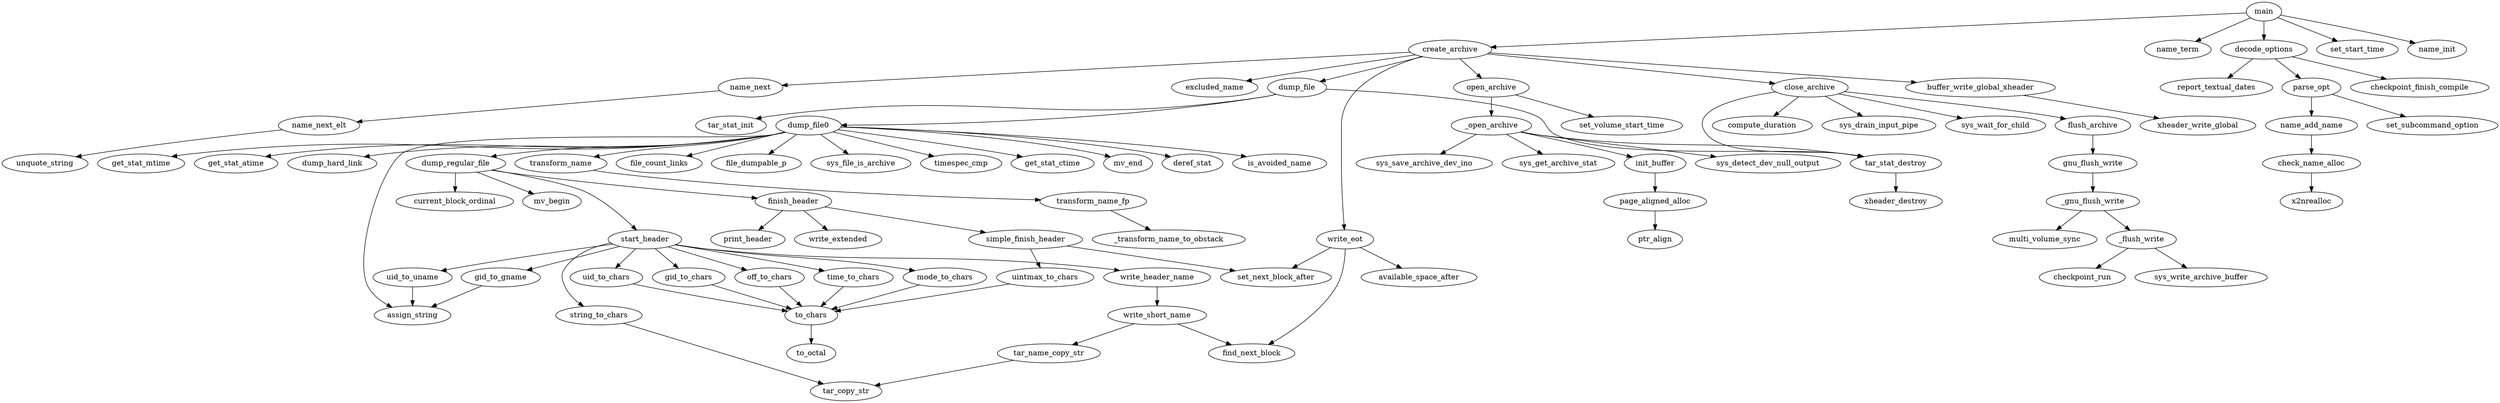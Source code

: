 strict digraph  {
	create_archive -> excluded_name;
	create_archive -> close_archive;
	create_archive -> write_eot;
	create_archive -> open_archive;
	create_archive -> name_next;
	create_archive -> dump_file;
	create_archive -> buffer_write_global_xheader;
	uintmax_to_chars -> to_chars;
	tar_stat_destroy -> xheader_destroy;
	close_archive -> tar_stat_destroy;
	close_archive -> compute_duration;
	close_archive -> sys_drain_input_pipe;
	close_archive -> flush_archive;
	close_archive -> sys_wait_for_child;
	string_to_chars -> tar_copy_str;
	start_header -> string_to_chars;
	start_header -> write_header_name;
	start_header -> off_to_chars;
	start_header -> time_to_chars;
	start_header -> mode_to_chars;
	start_header -> uid_to_chars;
	start_header -> uid_to_uname;
	start_header -> gid_to_chars;
	start_header -> gid_to_gname;
	name_next_elt -> unquote_string;
	main -> create_archive;
	main -> name_term;
	main -> decode_options;
	main -> set_start_time;
	main -> name_init;
	write_header_name -> write_short_name;
	_gnu_flush_write -> _flush_write;
	_gnu_flush_write -> multi_volume_sync;
	off_to_chars -> to_chars;
	dump_regular_file -> start_header;
	dump_regular_file -> current_block_ordinal;
	dump_regular_file -> finish_header;
	dump_regular_file -> mv_begin;
	write_eot -> available_space_after;
	write_eot -> find_next_block;
	write_eot -> set_next_block_after;
	open_archive -> set_volume_start_time;
	open_archive -> _open_archive;
	init_buffer -> page_aligned_alloc;
	time_to_chars -> to_chars;
	_flush_write -> checkpoint_run;
	_flush_write -> sys_write_archive_buffer;
	mode_to_chars -> to_chars;
	finish_header -> write_extended;
	finish_header -> print_header;
	finish_header -> simple_finish_header;
	check_name_alloc -> x2nrealloc;
	name_next -> name_next_elt;
	write_short_name -> find_next_block;
	write_short_name -> tar_name_copy_str;
	parse_opt -> name_add_name;
	parse_opt -> set_subcommand_option;
	name_add_name -> check_name_alloc;
	transform_name -> transform_name_fp;
	_open_archive -> tar_stat_destroy;
	_open_archive -> sys_detect_dev_null_output;
	_open_archive -> init_buffer;
	_open_archive -> sys_save_archive_dev_ino;
	_open_archive -> sys_get_archive_stat;
	page_aligned_alloc -> ptr_align;
	flush_archive -> gnu_flush_write;
	uid_to_chars -> to_chars;
	uid_to_uname -> assign_string;
	gid_to_chars -> to_chars;
	gnu_flush_write -> _gnu_flush_write;
	dump_file -> tar_stat_destroy;
	dump_file -> tar_stat_init;
	dump_file -> dump_file0;
	tar_name_copy_str -> tar_copy_str;
	to_chars -> to_octal;
	gid_to_gname -> assign_string;
	decode_options -> parse_opt;
	decode_options -> checkpoint_finish_compile;
	decode_options -> report_textual_dates;
	simple_finish_header -> uintmax_to_chars;
	simple_finish_header -> set_next_block_after;
	buffer_write_global_xheader -> xheader_write_global;
	transform_name_fp -> _transform_name_to_obstack;
	dump_file0 -> file_count_links;
	dump_file0 -> file_dumpable_p;
	dump_file0 -> sys_file_is_archive;
	dump_file0 -> dump_regular_file;
	dump_file0 -> timespec_cmp;
	dump_file0 -> get_stat_ctime;
	dump_file0 -> mv_end;
	dump_file0 -> deref_stat;
	dump_file0 -> is_avoided_name;
	dump_file0 -> get_stat_mtime;
	dump_file0 -> get_stat_atime;
	dump_file0 -> transform_name;
	dump_file0 -> assign_string;
	dump_file0 -> dump_hard_link;
}
